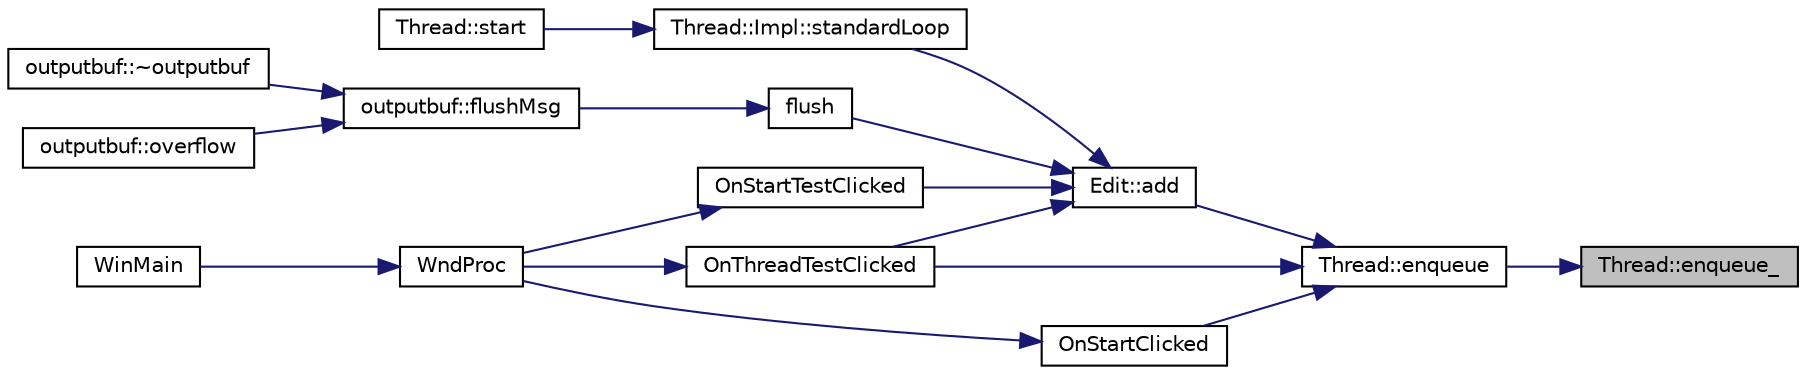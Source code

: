 digraph "Thread::enqueue_"
{
 // INTERACTIVE_SVG=YES
 // LATEX_PDF_SIZE
  edge [fontname="Helvetica",fontsize="10",labelfontname="Helvetica",labelfontsize="10"];
  node [fontname="Helvetica",fontsize="10",shape=record];
  rankdir="RL";
  Node1 [label="Thread::enqueue_",height=0.2,width=0.4,color="black", fillcolor="grey75", style="filled", fontcolor="black",tooltip="push the functor in the queue"];
  Node1 -> Node2 [dir="back",color="midnightblue",fontsize="10",style="solid",fontname="Helvetica"];
  Node2 [label="Thread::enqueue",height=0.2,width=0.4,color="black", fillcolor="white", style="filled",URL="$class_thread.html#abf7db5b09bd25b345e80577f71321ee9",tooltip="The code that will be enqued in the threads task queue."];
  Node2 -> Node3 [dir="back",color="midnightblue",fontsize="10",style="solid",fontname="Helvetica"];
  Node3 [label="Edit::add",height=0.2,width=0.4,color="black", fillcolor="white", style="filled",URL="$class_edit.html#a3ced1bcf14de542e25d512991bcfed2f",tooltip=" "];
  Node3 -> Node4 [dir="back",color="midnightblue",fontsize="10",style="solid",fontname="Helvetica"];
  Node4 [label="flush",height=0.2,width=0.4,color="black", fillcolor="white", style="filled",URL="$output_8hpp.html#ad715e61f7587d83c205d24cfc114282a",tooltip=" "];
  Node4 -> Node5 [dir="back",color="midnightblue",fontsize="10",style="solid",fontname="Helvetica"];
  Node5 [label="outputbuf::flushMsg",height=0.2,width=0.4,color="black", fillcolor="white", style="filled",URL="$classoutputbuf.html#ae4bacbf184222fca04c7e3f09309e1c2",tooltip=" "];
  Node5 -> Node6 [dir="back",color="midnightblue",fontsize="10",style="solid",fontname="Helvetica"];
  Node6 [label="outputbuf::overflow",height=0.2,width=0.4,color="black", fillcolor="white", style="filled",URL="$classoutputbuf.html#a7525670600d2f14b79000875633aa6d8",tooltip=" "];
  Node5 -> Node7 [dir="back",color="midnightblue",fontsize="10",style="solid",fontname="Helvetica"];
  Node7 [label="outputbuf::~outputbuf",height=0.2,width=0.4,color="black", fillcolor="white", style="filled",URL="$classoutputbuf.html#ab37c9e3806825271abd4f04d0f045e54",tooltip=" "];
  Node3 -> Node8 [dir="back",color="midnightblue",fontsize="10",style="solid",fontname="Helvetica"];
  Node8 [label="OnStartTestClicked",height=0.2,width=0.4,color="black", fillcolor="white", style="filled",URL="$main_8cpp.html#a1870be22060f25a2595afa09934e9784",tooltip=" "];
  Node8 -> Node9 [dir="back",color="midnightblue",fontsize="10",style="solid",fontname="Helvetica"];
  Node9 [label="WndProc",height=0.2,width=0.4,color="black", fillcolor="white", style="filled",URL="$main_8cpp.html#a30a1e3b0304f1b083637664cbda94e72",tooltip="The declaration of the main message processing function."];
  Node9 -> Node10 [dir="back",color="midnightblue",fontsize="10",style="solid",fontname="Helvetica"];
  Node10 [label="WinMain",height=0.2,width=0.4,color="black", fillcolor="white", style="filled",URL="$main_8cpp.html#a946cd7d17bf6760d82ded70909de9a6d",tooltip="The beginning of everything."];
  Node3 -> Node11 [dir="back",color="midnightblue",fontsize="10",style="solid",fontname="Helvetica"];
  Node11 [label="OnThreadTestClicked",height=0.2,width=0.4,color="black", fillcolor="white", style="filled",URL="$main_8cpp.html#a6e6bef72e348d49296a2aa278ce80ca6",tooltip="Thread-Test-Button event handler."];
  Node11 -> Node9 [dir="back",color="midnightblue",fontsize="10",style="solid",fontname="Helvetica"];
  Node3 -> Node12 [dir="back",color="midnightblue",fontsize="10",style="solid",fontname="Helvetica"];
  Node12 [label="Thread::Impl::standardLoop",height=0.2,width=0.4,color="black", fillcolor="white", style="filled",URL="$struct_thread_1_1_impl.html#a0164f5b95922ac969d1d81914e5d5eb9",tooltip="The normally used processing loop of a background thread."];
  Node12 -> Node13 [dir="back",color="midnightblue",fontsize="10",style="solid",fontname="Helvetica"];
  Node13 [label="Thread::start",height=0.2,width=0.4,color="black", fillcolor="white", style="filled",URL="$class_thread.html#a1f53ee62bd30a7924186ef26150ce262",tooltip="Starts the Thread with Thread::Impl::standardLoop."];
  Node2 -> Node14 [dir="back",color="midnightblue",fontsize="10",style="solid",fontname="Helvetica"];
  Node14 [label="OnStartClicked",height=0.2,width=0.4,color="black", fillcolor="white", style="filled",URL="$main_8cpp.html#abdf0523e10fae27868b24d21a841e926",tooltip="All the magic is here :-)"];
  Node14 -> Node9 [dir="back",color="midnightblue",fontsize="10",style="solid",fontname="Helvetica"];
  Node2 -> Node11 [dir="back",color="midnightblue",fontsize="10",style="solid",fontname="Helvetica"];
}
